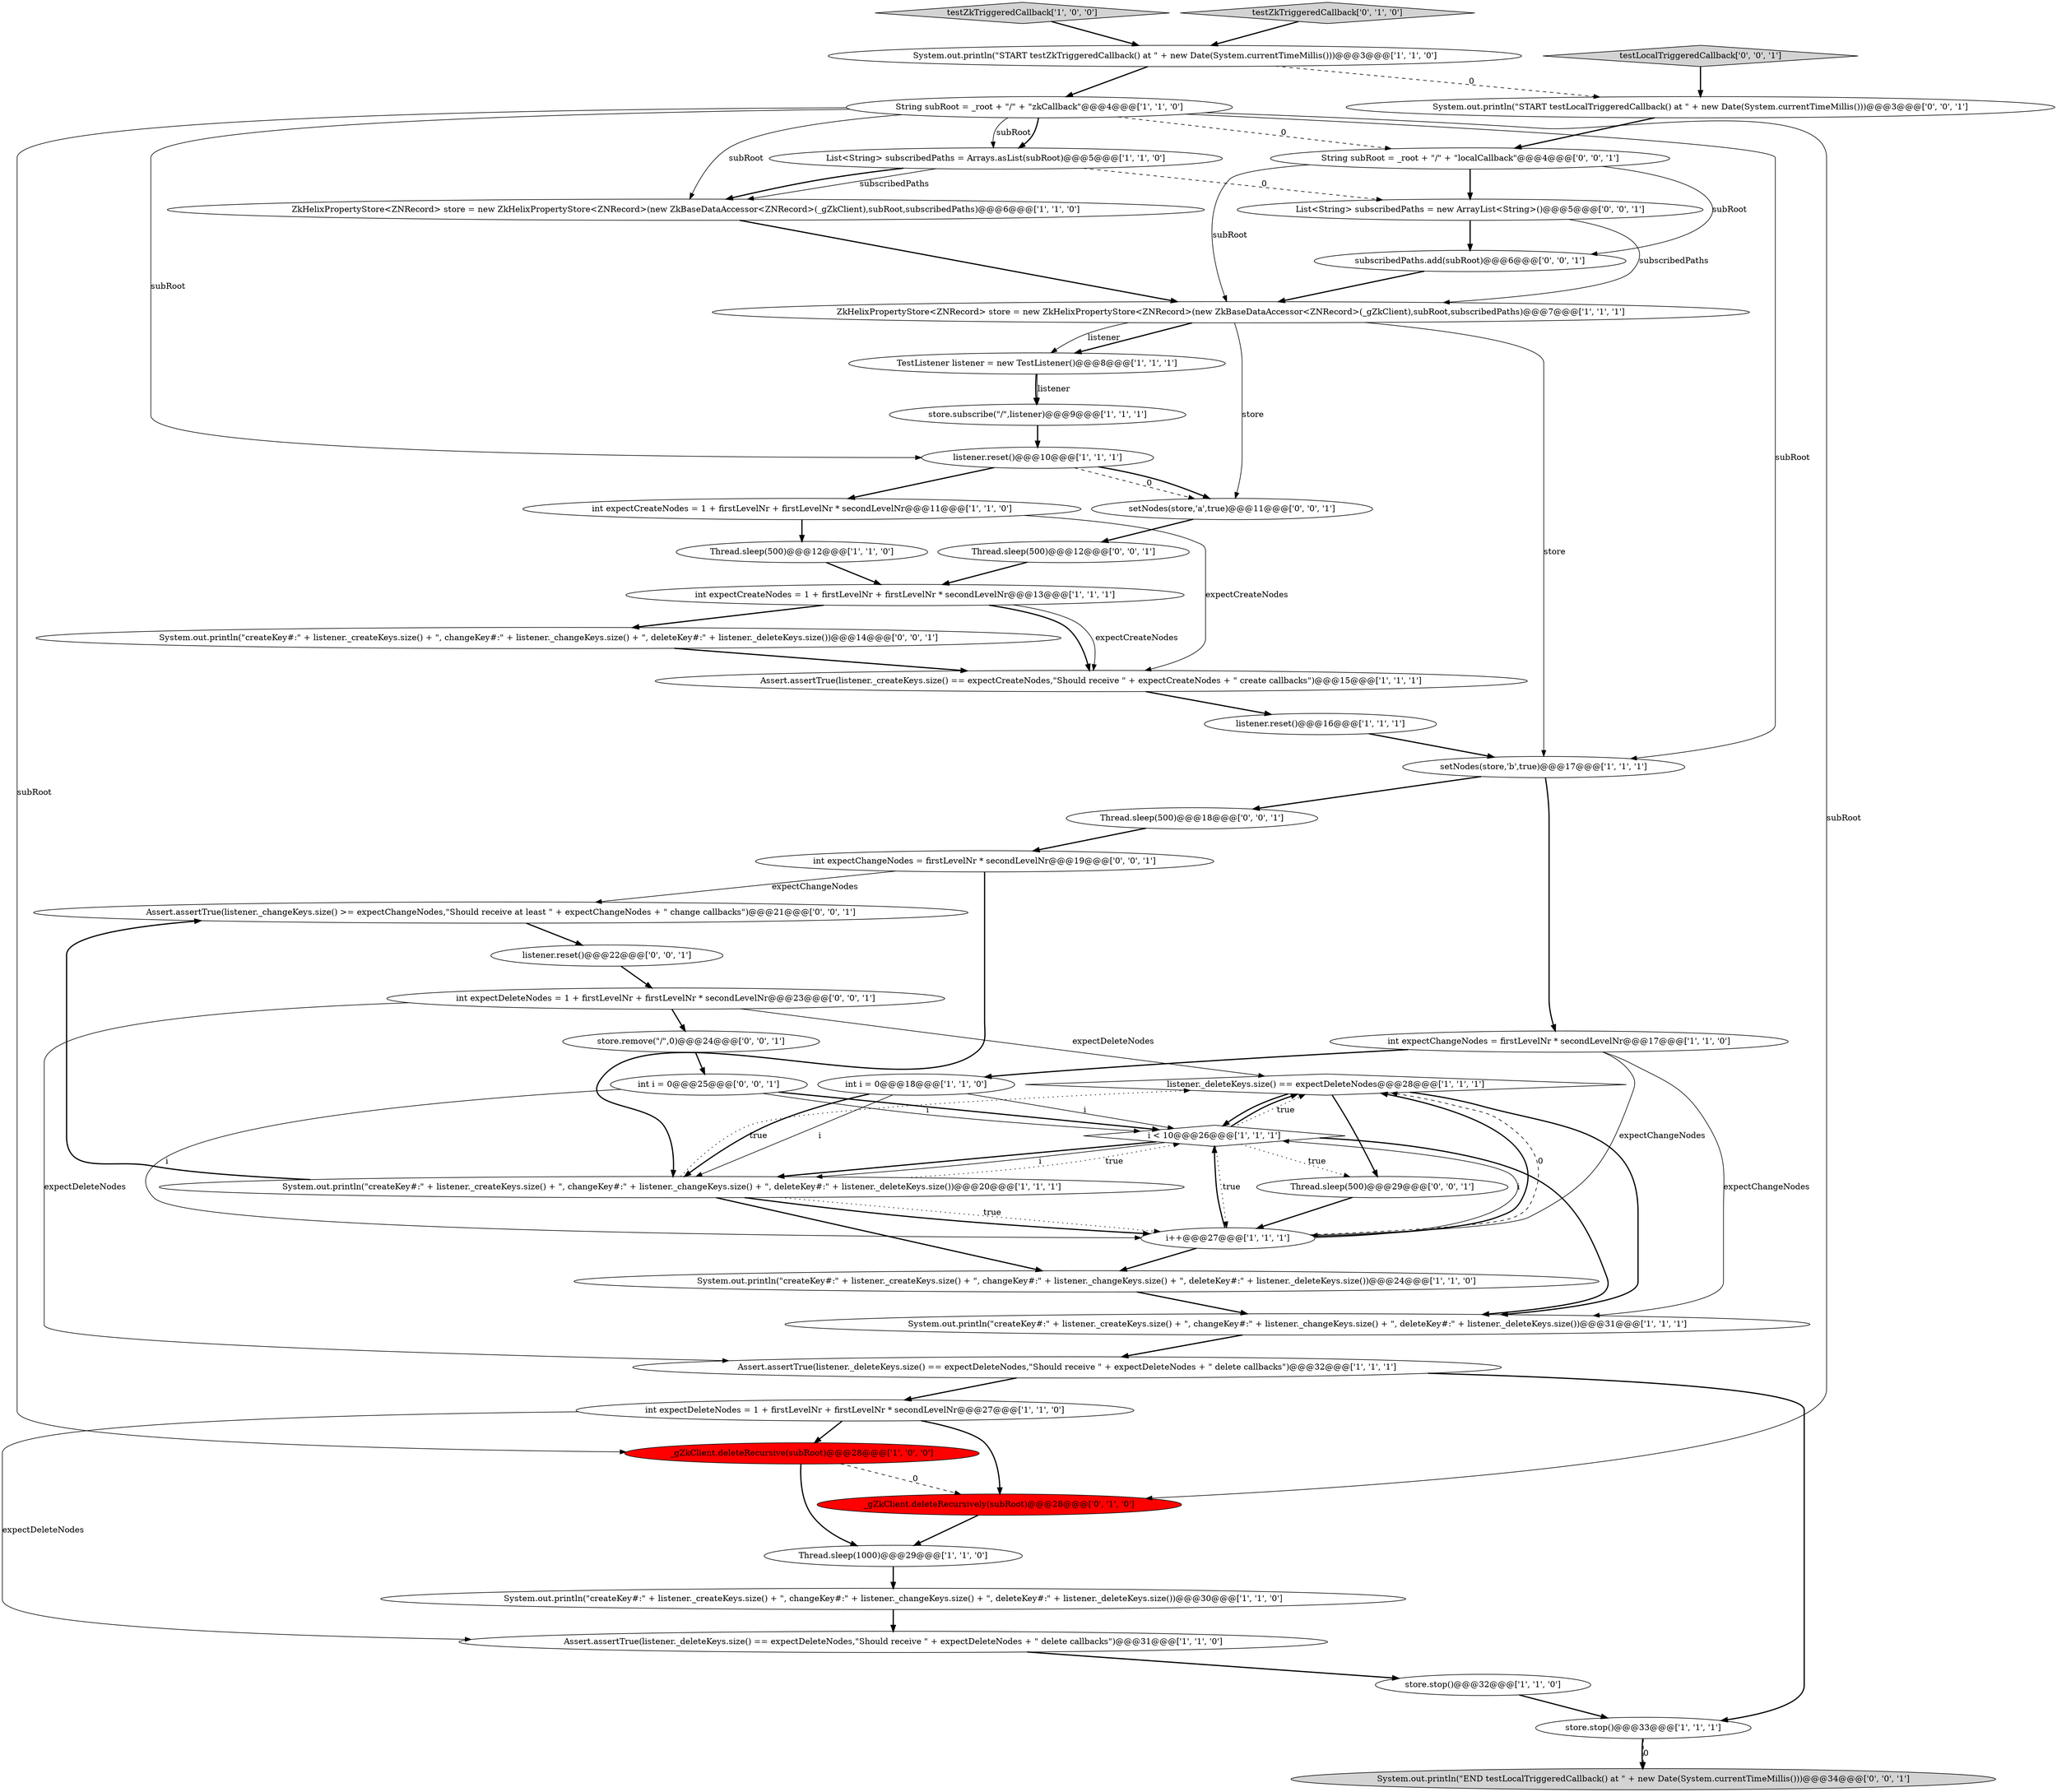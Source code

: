 digraph {
39 [style = filled, label = "Assert.assertTrue(listener._changeKeys.size() >= expectChangeNodes,\"Should receive at least \" + expectChangeNodes + \" change callbacks\")@@@21@@@['0', '0', '1']", fillcolor = white, shape = ellipse image = "AAA0AAABBB3BBB"];
27 [style = filled, label = "int expectCreateNodes = 1 + firstLevelNr + firstLevelNr * secondLevelNr@@@13@@@['1', '1', '1']", fillcolor = white, shape = ellipse image = "AAA0AAABBB1BBB"];
4 [style = filled, label = "i < 10@@@26@@@['1', '1', '1']", fillcolor = white, shape = diamond image = "AAA0AAABBB1BBB"];
8 [style = filled, label = "Assert.assertTrue(listener._deleteKeys.size() == expectDeleteNodes,\"Should receive \" + expectDeleteNodes + \" delete callbacks\")@@@31@@@['1', '1', '0']", fillcolor = white, shape = ellipse image = "AAA0AAABBB1BBB"];
10 [style = filled, label = "listener._deleteKeys.size() == expectDeleteNodes@@@28@@@['1', '1', '1']", fillcolor = white, shape = diamond image = "AAA0AAABBB1BBB"];
13 [style = filled, label = "ZkHelixPropertyStore<ZNRecord> store = new ZkHelixPropertyStore<ZNRecord>(new ZkBaseDataAccessor<ZNRecord>(_gZkClient),subRoot,subscribedPaths)@@@6@@@['1', '1', '0']", fillcolor = white, shape = ellipse image = "AAA0AAABBB1BBB"];
15 [style = filled, label = "String subRoot = _root + \"/\" + \"zkCallback\"@@@4@@@['1', '1', '0']", fillcolor = white, shape = ellipse image = "AAA0AAABBB1BBB"];
5 [style = filled, label = "Assert.assertTrue(listener._deleteKeys.size() == expectDeleteNodes,\"Should receive \" + expectDeleteNodes + \" delete callbacks\")@@@32@@@['1', '1', '1']", fillcolor = white, shape = ellipse image = "AAA0AAABBB1BBB"];
45 [style = filled, label = "listener.reset()@@@22@@@['0', '0', '1']", fillcolor = white, shape = ellipse image = "AAA0AAABBB3BBB"];
46 [style = filled, label = "System.out.println(\"createKey#:\" + listener._createKeys.size() + \", changeKey#:\" + listener._changeKeys.size() + \", deleteKey#:\" + listener._deleteKeys.size())@@@14@@@['0', '0', '1']", fillcolor = white, shape = ellipse image = "AAA0AAABBB3BBB"];
0 [style = filled, label = "System.out.println(\"createKey#:\" + listener._createKeys.size() + \", changeKey#:\" + listener._changeKeys.size() + \", deleteKey#:\" + listener._deleteKeys.size())@@@31@@@['1', '1', '1']", fillcolor = white, shape = ellipse image = "AAA0AAABBB1BBB"];
21 [style = filled, label = "_gZkClient.deleteRecursive(subRoot)@@@28@@@['1', '0', '0']", fillcolor = red, shape = ellipse image = "AAA1AAABBB1BBB"];
31 [style = filled, label = "_gZkClient.deleteRecursively(subRoot)@@@28@@@['0', '1', '0']", fillcolor = red, shape = ellipse image = "AAA1AAABBB2BBB"];
40 [style = filled, label = "int expectDeleteNodes = 1 + firstLevelNr + firstLevelNr * secondLevelNr@@@23@@@['0', '0', '1']", fillcolor = white, shape = ellipse image = "AAA0AAABBB3BBB"];
14 [style = filled, label = "TestListener listener = new TestListener()@@@8@@@['1', '1', '1']", fillcolor = white, shape = ellipse image = "AAA0AAABBB1BBB"];
23 [style = filled, label = "Thread.sleep(1000)@@@29@@@['1', '1', '0']", fillcolor = white, shape = ellipse image = "AAA0AAABBB1BBB"];
49 [style = filled, label = "store.remove(\"/\",0)@@@24@@@['0', '0', '1']", fillcolor = white, shape = ellipse image = "AAA0AAABBB3BBB"];
11 [style = filled, label = "store.stop()@@@32@@@['1', '1', '0']", fillcolor = white, shape = ellipse image = "AAA0AAABBB1BBB"];
44 [style = filled, label = "testLocalTriggeredCallback['0', '0', '1']", fillcolor = lightgray, shape = diamond image = "AAA0AAABBB3BBB"];
17 [style = filled, label = "i++@@@27@@@['1', '1', '1']", fillcolor = white, shape = ellipse image = "AAA0AAABBB1BBB"];
22 [style = filled, label = "int expectDeleteNodes = 1 + firstLevelNr + firstLevelNr * secondLevelNr@@@27@@@['1', '1', '0']", fillcolor = white, shape = ellipse image = "AAA0AAABBB1BBB"];
29 [style = filled, label = "int expectChangeNodes = firstLevelNr * secondLevelNr@@@17@@@['1', '1', '0']", fillcolor = white, shape = ellipse image = "AAA0AAABBB1BBB"];
25 [style = filled, label = "Assert.assertTrue(listener._createKeys.size() == expectCreateNodes,\"Should receive \" + expectCreateNodes + \" create callbacks\")@@@15@@@['1', '1', '1']", fillcolor = white, shape = ellipse image = "AAA0AAABBB1BBB"];
38 [style = filled, label = "Thread.sleep(500)@@@12@@@['0', '0', '1']", fillcolor = white, shape = ellipse image = "AAA0AAABBB3BBB"];
9 [style = filled, label = "List<String> subscribedPaths = Arrays.asList(subRoot)@@@5@@@['1', '1', '0']", fillcolor = white, shape = ellipse image = "AAA0AAABBB1BBB"];
16 [style = filled, label = "testZkTriggeredCallback['1', '0', '0']", fillcolor = lightgray, shape = diamond image = "AAA0AAABBB1BBB"];
32 [style = filled, label = "testZkTriggeredCallback['0', '1', '0']", fillcolor = lightgray, shape = diamond image = "AAA0AAABBB2BBB"];
36 [style = filled, label = "int i = 0@@@25@@@['0', '0', '1']", fillcolor = white, shape = ellipse image = "AAA0AAABBB3BBB"];
41 [style = filled, label = "Thread.sleep(500)@@@18@@@['0', '0', '1']", fillcolor = white, shape = ellipse image = "AAA0AAABBB3BBB"];
35 [style = filled, label = "subscribedPaths.add(subRoot)@@@6@@@['0', '0', '1']", fillcolor = white, shape = ellipse image = "AAA0AAABBB3BBB"];
26 [style = filled, label = "System.out.println(\"createKey#:\" + listener._createKeys.size() + \", changeKey#:\" + listener._changeKeys.size() + \", deleteKey#:\" + listener._deleteKeys.size())@@@24@@@['1', '1', '0']", fillcolor = white, shape = ellipse image = "AAA0AAABBB1BBB"];
28 [style = filled, label = "System.out.println(\"START testZkTriggeredCallback() at \" + new Date(System.currentTimeMillis()))@@@3@@@['1', '1', '0']", fillcolor = white, shape = ellipse image = "AAA0AAABBB1BBB"];
20 [style = filled, label = "setNodes(store,'b',true)@@@17@@@['1', '1', '1']", fillcolor = white, shape = ellipse image = "AAA0AAABBB1BBB"];
1 [style = filled, label = "store.subscribe(\"/\",listener)@@@9@@@['1', '1', '1']", fillcolor = white, shape = ellipse image = "AAA0AAABBB1BBB"];
3 [style = filled, label = "System.out.println(\"createKey#:\" + listener._createKeys.size() + \", changeKey#:\" + listener._changeKeys.size() + \", deleteKey#:\" + listener._deleteKeys.size())@@@20@@@['1', '1', '1']", fillcolor = white, shape = ellipse image = "AAA0AAABBB1BBB"];
33 [style = filled, label = "setNodes(store,'a',true)@@@11@@@['0', '0', '1']", fillcolor = white, shape = ellipse image = "AAA0AAABBB3BBB"];
19 [style = filled, label = "ZkHelixPropertyStore<ZNRecord> store = new ZkHelixPropertyStore<ZNRecord>(new ZkBaseDataAccessor<ZNRecord>(_gZkClient),subRoot,subscribedPaths)@@@7@@@['1', '1', '1']", fillcolor = white, shape = ellipse image = "AAA0AAABBB1BBB"];
34 [style = filled, label = "List<String> subscribedPaths = new ArrayList<String>()@@@5@@@['0', '0', '1']", fillcolor = white, shape = ellipse image = "AAA0AAABBB3BBB"];
2 [style = filled, label = "listener.reset()@@@16@@@['1', '1', '1']", fillcolor = white, shape = ellipse image = "AAA0AAABBB1BBB"];
47 [style = filled, label = "String subRoot = _root + \"/\" + \"localCallback\"@@@4@@@['0', '0', '1']", fillcolor = white, shape = ellipse image = "AAA0AAABBB3BBB"];
24 [style = filled, label = "store.stop()@@@33@@@['1', '1', '1']", fillcolor = white, shape = ellipse image = "AAA0AAABBB1BBB"];
42 [style = filled, label = "Thread.sleep(500)@@@29@@@['0', '0', '1']", fillcolor = white, shape = ellipse image = "AAA0AAABBB3BBB"];
18 [style = filled, label = "System.out.println(\"createKey#:\" + listener._createKeys.size() + \", changeKey#:\" + listener._changeKeys.size() + \", deleteKey#:\" + listener._deleteKeys.size())@@@30@@@['1', '1', '0']", fillcolor = white, shape = ellipse image = "AAA0AAABBB1BBB"];
12 [style = filled, label = "int expectCreateNodes = 1 + firstLevelNr + firstLevelNr * secondLevelNr@@@11@@@['1', '1', '0']", fillcolor = white, shape = ellipse image = "AAA0AAABBB1BBB"];
43 [style = filled, label = "System.out.println(\"END testLocalTriggeredCallback() at \" + new Date(System.currentTimeMillis()))@@@34@@@['0', '0', '1']", fillcolor = lightgray, shape = ellipse image = "AAA0AAABBB3BBB"];
30 [style = filled, label = "listener.reset()@@@10@@@['1', '1', '1']", fillcolor = white, shape = ellipse image = "AAA0AAABBB1BBB"];
7 [style = filled, label = "int i = 0@@@18@@@['1', '1', '0']", fillcolor = white, shape = ellipse image = "AAA0AAABBB1BBB"];
48 [style = filled, label = "System.out.println(\"START testLocalTriggeredCallback() at \" + new Date(System.currentTimeMillis()))@@@3@@@['0', '0', '1']", fillcolor = white, shape = ellipse image = "AAA0AAABBB3BBB"];
6 [style = filled, label = "Thread.sleep(500)@@@12@@@['1', '1', '0']", fillcolor = white, shape = ellipse image = "AAA0AAABBB1BBB"];
37 [style = filled, label = "int expectChangeNodes = firstLevelNr * secondLevelNr@@@19@@@['0', '0', '1']", fillcolor = white, shape = ellipse image = "AAA0AAABBB3BBB"];
40->49 [style = bold, label=""];
46->25 [style = bold, label=""];
7->3 [style = solid, label="i"];
36->17 [style = solid, label="i"];
15->20 [style = solid, label="subRoot"];
47->35 [style = solid, label="subRoot"];
24->43 [style = bold, label=""];
47->19 [style = solid, label="subRoot"];
1->30 [style = bold, label=""];
30->33 [style = dashed, label="0"];
7->4 [style = solid, label="i"];
12->25 [style = solid, label="expectCreateNodes"];
37->3 [style = bold, label=""];
15->9 [style = solid, label="subRoot"];
24->43 [style = dashed, label="0"];
40->10 [style = solid, label="expectDeleteNodes"];
4->42 [style = dotted, label="true"];
3->39 [style = bold, label=""];
14->1 [style = solid, label="listener"];
47->34 [style = bold, label=""];
4->17 [style = dotted, label="true"];
8->11 [style = bold, label=""];
27->25 [style = bold, label=""];
49->36 [style = bold, label=""];
4->3 [style = bold, label=""];
2->20 [style = bold, label=""];
29->0 [style = solid, label="expectChangeNodes"];
15->21 [style = solid, label="subRoot"];
37->39 [style = solid, label="expectChangeNodes"];
41->37 [style = bold, label=""];
36->4 [style = bold, label=""];
39->45 [style = bold, label=""];
25->2 [style = bold, label=""];
9->34 [style = dashed, label="0"];
4->0 [style = bold, label=""];
26->0 [style = bold, label=""];
20->41 [style = bold, label=""];
27->46 [style = bold, label=""];
15->9 [style = bold, label=""];
10->0 [style = bold, label=""];
22->8 [style = solid, label="expectDeleteNodes"];
3->17 [style = dotted, label="true"];
34->35 [style = bold, label=""];
36->4 [style = solid, label="i"];
5->22 [style = bold, label=""];
15->31 [style = solid, label="subRoot"];
21->23 [style = bold, label=""];
19->33 [style = solid, label="store"];
17->10 [style = bold, label=""];
4->10 [style = bold, label=""];
29->17 [style = solid, label="expectChangeNodes"];
15->30 [style = solid, label="subRoot"];
30->33 [style = bold, label=""];
4->10 [style = dotted, label="true"];
3->10 [style = dotted, label="true"];
3->26 [style = bold, label=""];
38->27 [style = bold, label=""];
4->3 [style = solid, label="i"];
11->24 [style = bold, label=""];
9->13 [style = solid, label="subscribedPaths"];
21->31 [style = dashed, label="0"];
6->27 [style = bold, label=""];
13->19 [style = bold, label=""];
30->12 [style = bold, label=""];
19->14 [style = bold, label=""];
5->24 [style = bold, label=""];
3->17 [style = bold, label=""];
18->8 [style = bold, label=""];
17->10 [style = dashed, label="0"];
19->14 [style = solid, label="listener"];
23->18 [style = bold, label=""];
17->4 [style = bold, label=""];
45->40 [style = bold, label=""];
0->5 [style = bold, label=""];
17->26 [style = bold, label=""];
31->23 [style = bold, label=""];
28->15 [style = bold, label=""];
17->4 [style = solid, label="i"];
20->29 [style = bold, label=""];
42->17 [style = bold, label=""];
15->47 [style = dashed, label="0"];
35->19 [style = bold, label=""];
22->21 [style = bold, label=""];
22->31 [style = bold, label=""];
27->25 [style = solid, label="expectCreateNodes"];
3->4 [style = dotted, label="true"];
19->20 [style = solid, label="store"];
12->6 [style = bold, label=""];
7->3 [style = bold, label=""];
14->1 [style = bold, label=""];
28->48 [style = dashed, label="0"];
16->28 [style = bold, label=""];
10->42 [style = bold, label=""];
48->47 [style = bold, label=""];
44->48 [style = bold, label=""];
34->19 [style = solid, label="subscribedPaths"];
10->4 [style = bold, label=""];
29->7 [style = bold, label=""];
33->38 [style = bold, label=""];
15->13 [style = solid, label="subRoot"];
40->5 [style = solid, label="expectDeleteNodes"];
32->28 [style = bold, label=""];
9->13 [style = bold, label=""];
}
